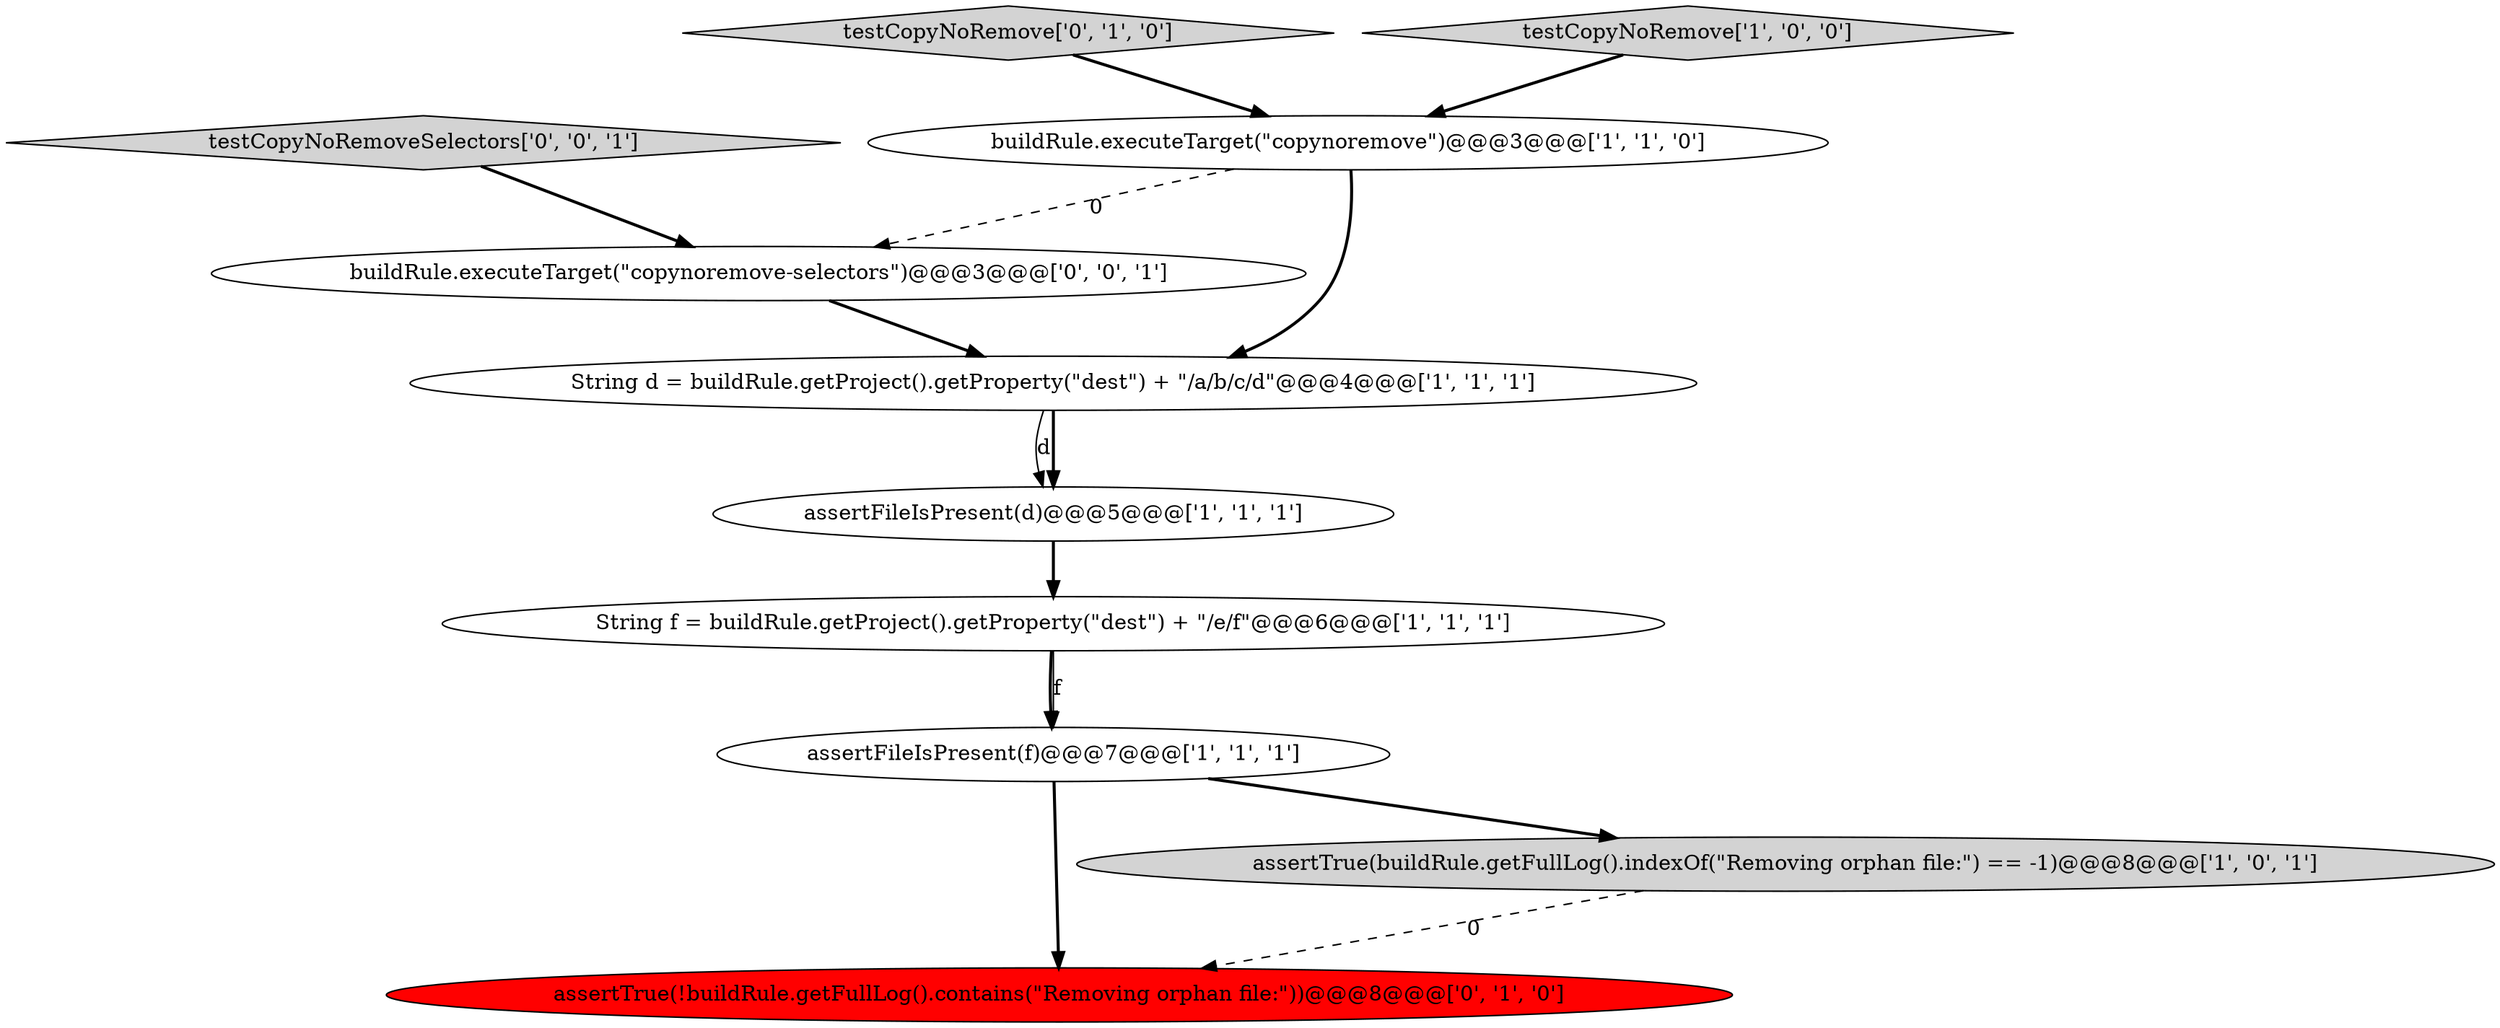 digraph {
0 [style = filled, label = "buildRule.executeTarget(\"copynoremove\")@@@3@@@['1', '1', '0']", fillcolor = white, shape = ellipse image = "AAA0AAABBB1BBB"];
10 [style = filled, label = "buildRule.executeTarget(\"copynoremove-selectors\")@@@3@@@['0', '0', '1']", fillcolor = white, shape = ellipse image = "AAA0AAABBB3BBB"];
8 [style = filled, label = "assertTrue(!buildRule.getFullLog().contains(\"Removing orphan file:\"))@@@8@@@['0', '1', '0']", fillcolor = red, shape = ellipse image = "AAA1AAABBB2BBB"];
6 [style = filled, label = "String d = buildRule.getProject().getProperty(\"dest\") + \"/a/b/c/d\"@@@4@@@['1', '1', '1']", fillcolor = white, shape = ellipse image = "AAA0AAABBB1BBB"];
9 [style = filled, label = "testCopyNoRemoveSelectors['0', '0', '1']", fillcolor = lightgray, shape = diamond image = "AAA0AAABBB3BBB"];
1 [style = filled, label = "String f = buildRule.getProject().getProperty(\"dest\") + \"/e/f\"@@@6@@@['1', '1', '1']", fillcolor = white, shape = ellipse image = "AAA0AAABBB1BBB"];
2 [style = filled, label = "assertTrue(buildRule.getFullLog().indexOf(\"Removing orphan file:\") == -1)@@@8@@@['1', '0', '1']", fillcolor = lightgray, shape = ellipse image = "AAA0AAABBB1BBB"];
4 [style = filled, label = "assertFileIsPresent(f)@@@7@@@['1', '1', '1']", fillcolor = white, shape = ellipse image = "AAA0AAABBB1BBB"];
7 [style = filled, label = "testCopyNoRemove['0', '1', '0']", fillcolor = lightgray, shape = diamond image = "AAA0AAABBB2BBB"];
3 [style = filled, label = "testCopyNoRemove['1', '0', '0']", fillcolor = lightgray, shape = diamond image = "AAA0AAABBB1BBB"];
5 [style = filled, label = "assertFileIsPresent(d)@@@5@@@['1', '1', '1']", fillcolor = white, shape = ellipse image = "AAA0AAABBB1BBB"];
6->5 [style = solid, label="d"];
4->8 [style = bold, label=""];
5->1 [style = bold, label=""];
6->5 [style = bold, label=""];
1->4 [style = bold, label=""];
7->0 [style = bold, label=""];
4->2 [style = bold, label=""];
9->10 [style = bold, label=""];
0->6 [style = bold, label=""];
2->8 [style = dashed, label="0"];
10->6 [style = bold, label=""];
1->4 [style = solid, label="f"];
0->10 [style = dashed, label="0"];
3->0 [style = bold, label=""];
}
